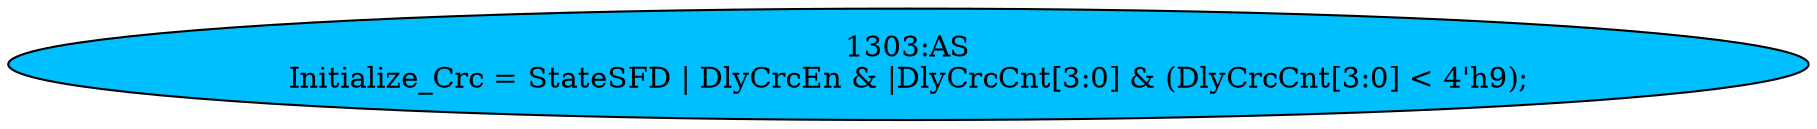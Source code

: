 strict digraph "" {
	node [label="\N"];
	"1303:AS"	 [ast="<pyverilog.vparser.ast.Assign object at 0x7fb430332790>",
		def_var="['Initialize_Crc']",
		fillcolor=deepskyblue,
		label="1303:AS
Initialize_Crc = StateSFD | DlyCrcEn & |DlyCrcCnt[3:0] & (DlyCrcCnt[3:0] < 4'h9);",
		statements="[]",
		style=filled,
		typ=Assign,
		use_var="['StateSFD', 'DlyCrcEn', 'DlyCrcCnt', 'DlyCrcCnt']"];
}
